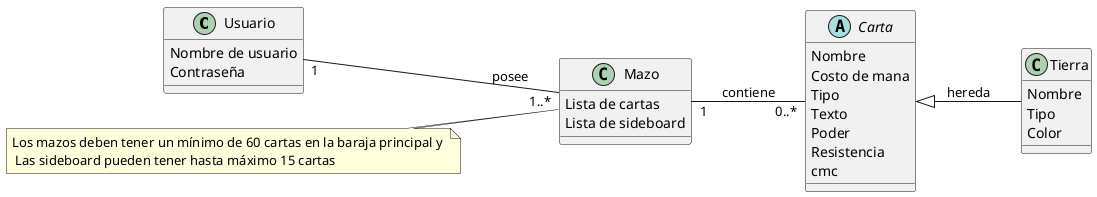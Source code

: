 @startuml
'https://plantuml.com/class-diagram

left to right direction

class Usuario {
Nombre de usuario
Contraseña
}

class Mazo {
Lista de cartas
Lista de sideboard

}

abstract class Carta {
Nombre
Costo de mana
Tipo
Texto
Poder
Resistencia
cmc
}

class Tierra{
Nombre
Tipo
Color
}

note "Los mazos deben tener un mínimo de 60 cartas en la baraja principal y \n Las sideboard pueden tener hasta máximo 15 cartas" as N1


Mazo "1" -- "0..*" Carta: contiene
Usuario "1" -- "1..*" Mazo: posee
Carta <|-- Tierra: hereda
N1 --> Mazo

@enduml